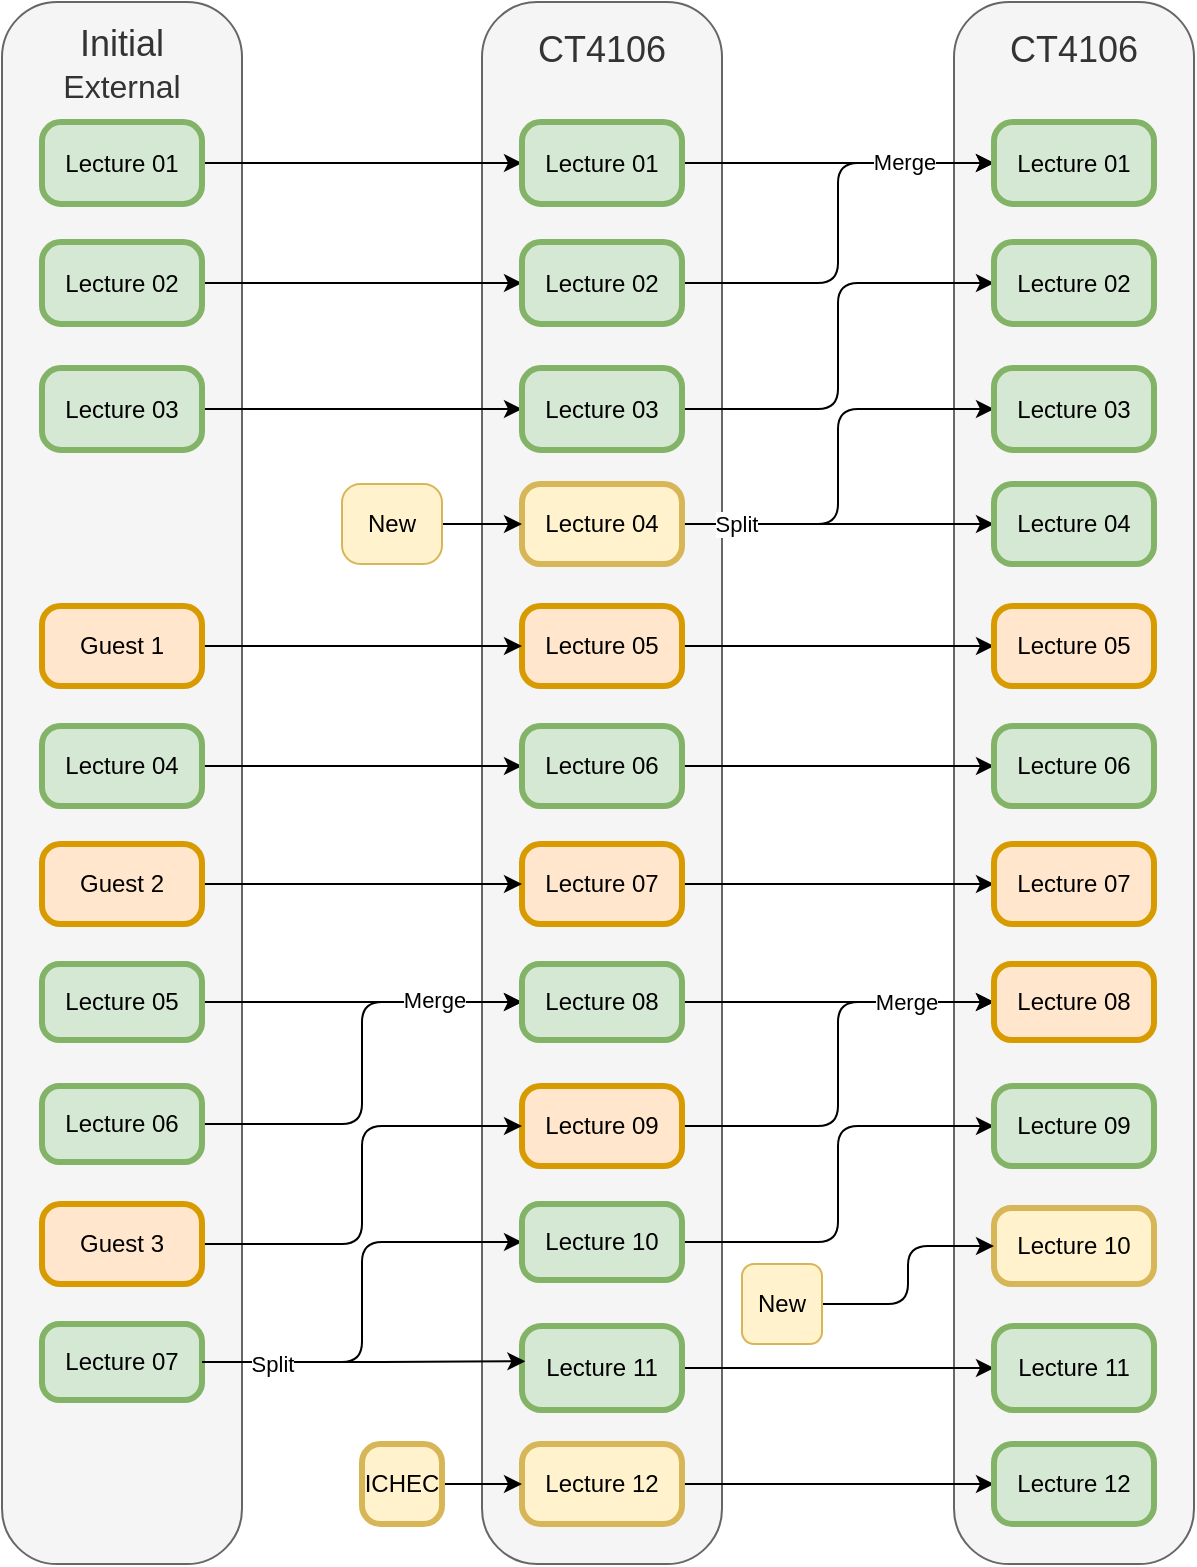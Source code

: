 <mxfile>
    <diagram id="_cpUwCddfi01fyE_V97n" name="Page-1">
        <mxGraphModel dx="1479" dy="1012" grid="1" gridSize="10" guides="1" tooltips="1" connect="1" arrows="1" fold="1" page="1" pageScale="1" pageWidth="1169" pageHeight="1654" math="0" shadow="0">
            <root>
                <mxCell id="0"/>
                <mxCell id="1" parent="0"/>
                <mxCell id="78" value="&lt;font style=&quot;font-size: 18px;&quot;&gt;CT4106&lt;/font&gt;&lt;div&gt;&lt;font style=&quot;font-size: 18px;&quot;&gt;&lt;br&gt;&lt;/font&gt;&lt;/div&gt;&lt;div&gt;&lt;font style=&quot;font-size: 18px;&quot;&gt;&lt;br&gt;&lt;/font&gt;&lt;/div&gt;&lt;div&gt;&lt;font style=&quot;font-size: 18px;&quot;&gt;&lt;br&gt;&lt;/font&gt;&lt;/div&gt;&lt;div&gt;&lt;font style=&quot;font-size: 18px;&quot;&gt;&lt;br&gt;&lt;/font&gt;&lt;/div&gt;&lt;div&gt;&lt;font style=&quot;font-size: 18px;&quot;&gt;&lt;br&gt;&lt;/font&gt;&lt;/div&gt;&lt;div&gt;&lt;font style=&quot;font-size: 18px;&quot;&gt;&lt;br&gt;&lt;/font&gt;&lt;/div&gt;&lt;div&gt;&lt;font style=&quot;font-size: 18px;&quot;&gt;&lt;br&gt;&lt;/font&gt;&lt;/div&gt;&lt;div&gt;&lt;font style=&quot;font-size: 18px;&quot;&gt;&lt;br&gt;&lt;/font&gt;&lt;/div&gt;&lt;div&gt;&lt;font style=&quot;font-size: 18px;&quot;&gt;&lt;br&gt;&lt;/font&gt;&lt;/div&gt;&lt;div&gt;&lt;font style=&quot;font-size: 18px;&quot;&gt;&lt;br&gt;&lt;/font&gt;&lt;/div&gt;&lt;div&gt;&lt;font style=&quot;font-size: 18px;&quot;&gt;&lt;br&gt;&lt;/font&gt;&lt;/div&gt;&lt;div&gt;&lt;font style=&quot;font-size: 18px;&quot;&gt;&lt;br&gt;&lt;/font&gt;&lt;/div&gt;&lt;div&gt;&lt;font style=&quot;font-size: 18px;&quot;&gt;&lt;br&gt;&lt;/font&gt;&lt;/div&gt;&lt;div&gt;&lt;font style=&quot;font-size: 18px;&quot;&gt;&lt;br&gt;&lt;/font&gt;&lt;/div&gt;&lt;div&gt;&lt;font style=&quot;font-size: 18px;&quot;&gt;&lt;br&gt;&lt;/font&gt;&lt;/div&gt;&lt;div&gt;&lt;font style=&quot;font-size: 18px;&quot;&gt;&lt;br&gt;&lt;/font&gt;&lt;/div&gt;&lt;div&gt;&lt;font style=&quot;font-size: 18px;&quot;&gt;&lt;br&gt;&lt;/font&gt;&lt;/div&gt;&lt;div&gt;&lt;font style=&quot;font-size: 18px;&quot;&gt;&lt;br&gt;&lt;/font&gt;&lt;/div&gt;&lt;div&gt;&lt;font style=&quot;font-size: 18px;&quot;&gt;&lt;br&gt;&lt;/font&gt;&lt;/div&gt;&lt;div&gt;&lt;font style=&quot;font-size: 18px;&quot;&gt;&lt;br&gt;&lt;/font&gt;&lt;/div&gt;&lt;div&gt;&lt;font style=&quot;font-size: 18px;&quot;&gt;&lt;br&gt;&lt;/font&gt;&lt;/div&gt;&lt;div&gt;&lt;font style=&quot;font-size: 18px;&quot;&gt;&lt;br&gt;&lt;/font&gt;&lt;/div&gt;&lt;div&gt;&lt;font style=&quot;font-size: 18px;&quot;&gt;&lt;br&gt;&lt;/font&gt;&lt;/div&gt;&lt;div&gt;&lt;font style=&quot;font-size: 18px;&quot;&gt;&lt;br&gt;&lt;/font&gt;&lt;/div&gt;&lt;div&gt;&lt;font style=&quot;font-size: 18px;&quot;&gt;&lt;br&gt;&lt;/font&gt;&lt;/div&gt;&lt;div&gt;&lt;font style=&quot;font-size: 18px;&quot;&gt;&lt;br&gt;&lt;/font&gt;&lt;/div&gt;&lt;div&gt;&lt;font style=&quot;font-size: 18px;&quot;&gt;&lt;br&gt;&lt;/font&gt;&lt;/div&gt;&lt;div&gt;&lt;font style=&quot;font-size: 18px;&quot;&gt;&lt;br&gt;&lt;/font&gt;&lt;/div&gt;&lt;div&gt;&lt;font style=&quot;font-size: 18px;&quot;&gt;&lt;br&gt;&lt;/font&gt;&lt;/div&gt;&lt;div&gt;&lt;font style=&quot;font-size: 18px;&quot;&gt;&lt;br&gt;&lt;/font&gt;&lt;/div&gt;&lt;div&gt;&lt;font style=&quot;font-size: 18px;&quot;&gt;&lt;br&gt;&lt;/font&gt;&lt;/div&gt;&lt;div&gt;&lt;font style=&quot;font-size: 18px;&quot;&gt;&lt;br&gt;&lt;/font&gt;&lt;/div&gt;&lt;div&gt;&lt;font style=&quot;font-size: 18px;&quot;&gt;&lt;br&gt;&lt;/font&gt;&lt;/div&gt;&lt;div&gt;&lt;font style=&quot;font-size: 18px;&quot;&gt;&lt;br&gt;&lt;/font&gt;&lt;/div&gt;" style="rounded=1;whiteSpace=wrap;html=1;strokeWidth=1;arcSize=23;fillStyle=auto;fillColor=#f5f5f5;fontColor=#333333;strokeColor=#666666;" vertex="1" parent="1">
                    <mxGeometry x="536" y="59" width="120" height="781" as="geometry"/>
                </mxCell>
                <mxCell id="57" value="&lt;font style=&quot;font-size: 18px;&quot;&gt;CT4106&lt;/font&gt;&lt;div&gt;&lt;font style=&quot;font-size: 18px;&quot;&gt;&lt;br&gt;&lt;/font&gt;&lt;/div&gt;&lt;div&gt;&lt;font style=&quot;font-size: 18px;&quot;&gt;&lt;br&gt;&lt;/font&gt;&lt;/div&gt;&lt;div&gt;&lt;font style=&quot;font-size: 18px;&quot;&gt;&lt;br&gt;&lt;/font&gt;&lt;/div&gt;&lt;div&gt;&lt;font style=&quot;font-size: 18px;&quot;&gt;&lt;br&gt;&lt;/font&gt;&lt;/div&gt;&lt;div&gt;&lt;font style=&quot;font-size: 18px;&quot;&gt;&lt;br&gt;&lt;/font&gt;&lt;/div&gt;&lt;div&gt;&lt;font style=&quot;font-size: 18px;&quot;&gt;&lt;br&gt;&lt;/font&gt;&lt;/div&gt;&lt;div&gt;&lt;font style=&quot;font-size: 18px;&quot;&gt;&lt;br&gt;&lt;/font&gt;&lt;/div&gt;&lt;div&gt;&lt;font style=&quot;font-size: 18px;&quot;&gt;&lt;br&gt;&lt;/font&gt;&lt;/div&gt;&lt;div&gt;&lt;font style=&quot;font-size: 18px;&quot;&gt;&lt;br&gt;&lt;/font&gt;&lt;/div&gt;&lt;div&gt;&lt;font style=&quot;font-size: 18px;&quot;&gt;&lt;br&gt;&lt;/font&gt;&lt;/div&gt;&lt;div&gt;&lt;font style=&quot;font-size: 18px;&quot;&gt;&lt;br&gt;&lt;/font&gt;&lt;/div&gt;&lt;div&gt;&lt;font style=&quot;font-size: 18px;&quot;&gt;&lt;br&gt;&lt;/font&gt;&lt;/div&gt;&lt;div&gt;&lt;font style=&quot;font-size: 18px;&quot;&gt;&lt;br&gt;&lt;/font&gt;&lt;/div&gt;&lt;div&gt;&lt;font style=&quot;font-size: 18px;&quot;&gt;&lt;br&gt;&lt;/font&gt;&lt;/div&gt;&lt;div&gt;&lt;font style=&quot;font-size: 18px;&quot;&gt;&lt;br&gt;&lt;/font&gt;&lt;/div&gt;&lt;div&gt;&lt;font style=&quot;font-size: 18px;&quot;&gt;&lt;br&gt;&lt;/font&gt;&lt;/div&gt;&lt;div&gt;&lt;font style=&quot;font-size: 18px;&quot;&gt;&lt;br&gt;&lt;/font&gt;&lt;/div&gt;&lt;div&gt;&lt;font style=&quot;font-size: 18px;&quot;&gt;&lt;br&gt;&lt;/font&gt;&lt;/div&gt;&lt;div&gt;&lt;font style=&quot;font-size: 18px;&quot;&gt;&lt;br&gt;&lt;/font&gt;&lt;/div&gt;&lt;div&gt;&lt;font style=&quot;font-size: 18px;&quot;&gt;&lt;br&gt;&lt;/font&gt;&lt;/div&gt;&lt;div&gt;&lt;font style=&quot;font-size: 18px;&quot;&gt;&lt;br&gt;&lt;/font&gt;&lt;/div&gt;&lt;div&gt;&lt;font style=&quot;font-size: 18px;&quot;&gt;&lt;br&gt;&lt;/font&gt;&lt;/div&gt;&lt;div&gt;&lt;font style=&quot;font-size: 18px;&quot;&gt;&lt;br&gt;&lt;/font&gt;&lt;/div&gt;&lt;div&gt;&lt;font style=&quot;font-size: 18px;&quot;&gt;&lt;br&gt;&lt;/font&gt;&lt;/div&gt;&lt;div&gt;&lt;font style=&quot;font-size: 18px;&quot;&gt;&lt;br&gt;&lt;/font&gt;&lt;/div&gt;&lt;div&gt;&lt;font style=&quot;font-size: 18px;&quot;&gt;&lt;br&gt;&lt;/font&gt;&lt;/div&gt;&lt;div&gt;&lt;font style=&quot;font-size: 18px;&quot;&gt;&lt;br&gt;&lt;/font&gt;&lt;/div&gt;&lt;div&gt;&lt;font style=&quot;font-size: 18px;&quot;&gt;&lt;br&gt;&lt;/font&gt;&lt;/div&gt;&lt;div&gt;&lt;font style=&quot;font-size: 18px;&quot;&gt;&lt;br&gt;&lt;/font&gt;&lt;/div&gt;&lt;div&gt;&lt;font style=&quot;font-size: 18px;&quot;&gt;&lt;br&gt;&lt;/font&gt;&lt;/div&gt;&lt;div&gt;&lt;font style=&quot;font-size: 18px;&quot;&gt;&lt;br&gt;&lt;/font&gt;&lt;/div&gt;&lt;div&gt;&lt;font style=&quot;font-size: 18px;&quot;&gt;&lt;br&gt;&lt;/font&gt;&lt;/div&gt;&lt;div&gt;&lt;font style=&quot;font-size: 18px;&quot;&gt;&lt;br&gt;&lt;/font&gt;&lt;/div&gt;&lt;div&gt;&lt;font style=&quot;font-size: 18px;&quot;&gt;&lt;br&gt;&lt;/font&gt;&lt;/div&gt;" style="rounded=1;whiteSpace=wrap;html=1;fillColor=#f5f5f5;strokeColor=#666666;strokeWidth=1;arcSize=23;fontColor=#333333;" vertex="1" parent="1">
                    <mxGeometry x="300" y="59" width="120" height="781" as="geometry"/>
                </mxCell>
                <mxCell id="9" value="&lt;font style=&quot;font-size: 18px;&quot;&gt;Initial&lt;/font&gt;&lt;div&gt;&lt;font size=&quot;3&quot;&gt;External&lt;/font&gt;&lt;/div&gt;&lt;div&gt;&lt;font size=&quot;3&quot;&gt;&lt;br&gt;&lt;/font&gt;&lt;/div&gt;&lt;div&gt;&lt;font size=&quot;3&quot;&gt;&lt;br&gt;&lt;/font&gt;&lt;/div&gt;&lt;div&gt;&lt;font size=&quot;3&quot;&gt;&lt;br&gt;&lt;/font&gt;&lt;/div&gt;&lt;div&gt;&lt;font size=&quot;3&quot;&gt;&lt;br&gt;&lt;/font&gt;&lt;/div&gt;&lt;div&gt;&lt;font size=&quot;3&quot;&gt;&lt;br&gt;&lt;/font&gt;&lt;/div&gt;&lt;div&gt;&lt;font size=&quot;3&quot;&gt;&lt;br&gt;&lt;/font&gt;&lt;/div&gt;&lt;div&gt;&lt;br&gt;&lt;/div&gt;&lt;div&gt;&lt;font size=&quot;3&quot;&gt;&lt;br&gt;&lt;/font&gt;&lt;/div&gt;&lt;div&gt;&lt;font size=&quot;3&quot;&gt;&lt;br&gt;&lt;/font&gt;&lt;/div&gt;&lt;div&gt;&lt;font size=&quot;3&quot;&gt;&lt;br&gt;&lt;/font&gt;&lt;/div&gt;&lt;div&gt;&lt;font size=&quot;3&quot;&gt;&lt;br&gt;&lt;/font&gt;&lt;/div&gt;&lt;div&gt;&lt;font size=&quot;3&quot;&gt;&lt;br&gt;&lt;/font&gt;&lt;/div&gt;&lt;div&gt;&lt;font size=&quot;3&quot;&gt;&lt;br&gt;&lt;/font&gt;&lt;/div&gt;&lt;div&gt;&lt;font size=&quot;3&quot;&gt;&lt;br&gt;&lt;/font&gt;&lt;/div&gt;&lt;div&gt;&lt;font size=&quot;3&quot;&gt;&lt;br&gt;&lt;/font&gt;&lt;/div&gt;&lt;div&gt;&lt;font size=&quot;3&quot;&gt;&lt;br&gt;&lt;/font&gt;&lt;/div&gt;&lt;div&gt;&lt;font size=&quot;3&quot;&gt;&lt;br&gt;&lt;/font&gt;&lt;/div&gt;&lt;div&gt;&lt;font size=&quot;3&quot;&gt;&lt;br&gt;&lt;/font&gt;&lt;/div&gt;&lt;div&gt;&lt;font size=&quot;3&quot;&gt;&lt;br&gt;&lt;/font&gt;&lt;/div&gt;&lt;div&gt;&lt;font size=&quot;3&quot;&gt;&lt;br&gt;&lt;/font&gt;&lt;/div&gt;&lt;div&gt;&lt;font size=&quot;3&quot;&gt;&lt;br&gt;&lt;/font&gt;&lt;/div&gt;&lt;div&gt;&lt;font size=&quot;3&quot;&gt;&lt;br&gt;&lt;/font&gt;&lt;/div&gt;&lt;div&gt;&lt;font size=&quot;3&quot;&gt;&lt;br&gt;&lt;/font&gt;&lt;/div&gt;&lt;div&gt;&lt;font size=&quot;3&quot;&gt;&lt;br&gt;&lt;/font&gt;&lt;/div&gt;&lt;div&gt;&lt;font size=&quot;3&quot;&gt;&lt;br&gt;&lt;/font&gt;&lt;/div&gt;&lt;div&gt;&lt;font size=&quot;3&quot;&gt;&lt;br&gt;&lt;/font&gt;&lt;/div&gt;&lt;div&gt;&lt;font size=&quot;3&quot;&gt;&lt;br&gt;&lt;/font&gt;&lt;/div&gt;&lt;div&gt;&lt;font size=&quot;3&quot;&gt;&lt;br&gt;&lt;/font&gt;&lt;/div&gt;&lt;div&gt;&lt;font size=&quot;3&quot;&gt;&lt;br&gt;&lt;/font&gt;&lt;/div&gt;&lt;div&gt;&lt;font size=&quot;3&quot;&gt;&lt;br&gt;&lt;/font&gt;&lt;/div&gt;&lt;div&gt;&lt;font size=&quot;3&quot;&gt;&lt;br&gt;&lt;/font&gt;&lt;/div&gt;&lt;div&gt;&lt;font size=&quot;3&quot;&gt;&lt;br&gt;&lt;/font&gt;&lt;/div&gt;&lt;div&gt;&lt;font size=&quot;3&quot;&gt;&lt;br&gt;&lt;/font&gt;&lt;/div&gt;&lt;div&gt;&lt;font size=&quot;3&quot;&gt;&lt;br&gt;&lt;/font&gt;&lt;/div&gt;&lt;div&gt;&lt;br&gt;&lt;/div&gt;&lt;div&gt;&lt;br&gt;&lt;/div&gt;&lt;div&gt;&lt;br&gt;&lt;/div&gt;&lt;div&gt;&lt;br&gt;&lt;/div&gt;&lt;div&gt;&lt;br&gt;&lt;/div&gt;" style="rounded=1;whiteSpace=wrap;html=1;fillColor=#f5f5f5;strokeColor=#666666;strokeWidth=1;arcSize=23;fontColor=#333333;" vertex="1" parent="1">
                    <mxGeometry x="60" y="59" width="120" height="781" as="geometry"/>
                </mxCell>
                <mxCell id="17" style="edgeStyle=none;html=1;" edge="1" parent="1" source="2" target="10">
                    <mxGeometry relative="1" as="geometry"/>
                </mxCell>
                <mxCell id="2" value="Lecture 01" style="rounded=1;whiteSpace=wrap;html=1;fillColor=#d5e8d4;strokeColor=#82b366;strokeWidth=3;arcSize=23;" vertex="1" parent="1">
                    <mxGeometry x="80" y="119" width="80" height="41" as="geometry"/>
                </mxCell>
                <mxCell id="18" style="edgeStyle=none;html=1;exitX=1;exitY=0.5;exitDx=0;exitDy=0;entryX=0;entryY=0.5;entryDx=0;entryDy=0;" edge="1" parent="1" source="3" target="11">
                    <mxGeometry relative="1" as="geometry"/>
                </mxCell>
                <mxCell id="3" value="Lecture 02" style="rounded=1;whiteSpace=wrap;html=1;fillColor=#d5e8d4;strokeColor=#82b366;strokeWidth=3;arcSize=23;" vertex="1" parent="1">
                    <mxGeometry x="80" y="179" width="80" height="41" as="geometry"/>
                </mxCell>
                <mxCell id="32" style="edgeStyle=orthogonalEdgeStyle;html=1;exitX=1;exitY=0.5;exitDx=0;exitDy=0;entryX=0;entryY=0.5;entryDx=0;entryDy=0;" edge="1" parent="1" source="4" target="29">
                    <mxGeometry relative="1" as="geometry"/>
                </mxCell>
                <mxCell id="4" value="Lecture 05" style="rounded=1;whiteSpace=wrap;html=1;fillColor=#d5e8d4;strokeColor=#82b366;strokeWidth=3;arcSize=23;" vertex="1" parent="1">
                    <mxGeometry x="80" y="540" width="80" height="38" as="geometry"/>
                </mxCell>
                <mxCell id="33" style="edgeStyle=orthogonalEdgeStyle;html=1;exitX=1;exitY=0.5;exitDx=0;exitDy=0;entryX=0;entryY=0.5;entryDx=0;entryDy=0;" edge="1" parent="1" source="5" target="29">
                    <mxGeometry relative="1" as="geometry"/>
                </mxCell>
                <mxCell id="34" value="Merge" style="edgeLabel;html=1;align=center;verticalAlign=middle;resizable=0;points=[];" vertex="1" connectable="0" parent="33">
                    <mxGeometry x="0.596" y="1" relative="1" as="geometry">
                        <mxPoint as="offset"/>
                    </mxGeometry>
                </mxCell>
                <mxCell id="5" value="Lecture 06" style="rounded=1;whiteSpace=wrap;html=1;fillColor=#d5e8d4;strokeColor=#82b366;strokeWidth=3;arcSize=23;" vertex="1" parent="1">
                    <mxGeometry x="80" y="601" width="80" height="38" as="geometry"/>
                </mxCell>
                <mxCell id="37" style="edgeStyle=orthogonalEdgeStyle;html=1;exitX=1;exitY=0.5;exitDx=0;exitDy=0;entryX=0;entryY=0.5;entryDx=0;entryDy=0;" edge="1" parent="1" source="6" target="28">
                    <mxGeometry relative="1" as="geometry"/>
                </mxCell>
                <mxCell id="6" value="Lecture 07" style="rounded=1;whiteSpace=wrap;html=1;fillColor=#d5e8d4;strokeColor=#82b366;strokeWidth=3;arcSize=23;" vertex="1" parent="1">
                    <mxGeometry x="80" y="720" width="80" height="38" as="geometry"/>
                </mxCell>
                <mxCell id="19" style="edgeStyle=none;html=1;exitX=1;exitY=0.5;exitDx=0;exitDy=0;entryX=0;entryY=0.5;entryDx=0;entryDy=0;" edge="1" parent="1" source="7" target="12">
                    <mxGeometry relative="1" as="geometry"/>
                </mxCell>
                <mxCell id="7" value="Lecture 03" style="rounded=1;whiteSpace=wrap;html=1;fillColor=#d5e8d4;strokeColor=#82b366;strokeWidth=3;arcSize=23;" vertex="1" parent="1">
                    <mxGeometry x="80" y="242" width="80" height="41" as="geometry"/>
                </mxCell>
                <mxCell id="24" style="edgeStyle=none;html=1;exitX=1;exitY=0.5;exitDx=0;exitDy=0;" edge="1" parent="1" source="8" target="15">
                    <mxGeometry relative="1" as="geometry"/>
                </mxCell>
                <mxCell id="8" value="Lecture 04" style="rounded=1;whiteSpace=wrap;html=1;fillColor=#d5e8d4;strokeColor=#82b366;strokeWidth=3;arcSize=23;" vertex="1" parent="1">
                    <mxGeometry x="80" y="421" width="80" height="40" as="geometry"/>
                </mxCell>
                <mxCell id="59" style="edgeStyle=orthogonalEdgeStyle;html=1;exitX=1;exitY=0.5;exitDx=0;exitDy=0;" edge="1" parent="1" source="10" target="45">
                    <mxGeometry relative="1" as="geometry"/>
                </mxCell>
                <mxCell id="10" value="Lecture 01" style="rounded=1;whiteSpace=wrap;html=1;fillColor=#d5e8d4;strokeColor=#82b366;strokeWidth=3;arcSize=23;" vertex="1" parent="1">
                    <mxGeometry x="320" y="119" width="80" height="41" as="geometry"/>
                </mxCell>
                <mxCell id="60" style="edgeStyle=orthogonalEdgeStyle;html=1;exitX=1;exitY=0.5;exitDx=0;exitDy=0;entryX=0;entryY=0.5;entryDx=0;entryDy=0;" edge="1" parent="1" source="11" target="45">
                    <mxGeometry relative="1" as="geometry"/>
                </mxCell>
                <mxCell id="61" value="Merge" style="edgeLabel;html=1;align=center;verticalAlign=middle;resizable=0;points=[];" vertex="1" connectable="0" parent="60">
                    <mxGeometry x="0.58" y="1" relative="1" as="geometry">
                        <mxPoint as="offset"/>
                    </mxGeometry>
                </mxCell>
                <mxCell id="11" value="Lecture 02" style="rounded=1;whiteSpace=wrap;html=1;fillColor=#d5e8d4;strokeColor=#82b366;strokeWidth=3;arcSize=23;" vertex="1" parent="1">
                    <mxGeometry x="320" y="179" width="80" height="41" as="geometry"/>
                </mxCell>
                <mxCell id="62" style="edgeStyle=orthogonalEdgeStyle;html=1;exitX=1;exitY=0.5;exitDx=0;exitDy=0;entryX=0;entryY=0.5;entryDx=0;entryDy=0;" edge="1" parent="1" source="12" target="46">
                    <mxGeometry relative="1" as="geometry"/>
                </mxCell>
                <mxCell id="12" value="Lecture 03" style="rounded=1;whiteSpace=wrap;html=1;fillColor=#d5e8d4;strokeColor=#82b366;strokeWidth=3;arcSize=23;" vertex="1" parent="1">
                    <mxGeometry x="320" y="242" width="80" height="41" as="geometry"/>
                </mxCell>
                <mxCell id="63" style="edgeStyle=orthogonalEdgeStyle;html=1;exitX=1;exitY=0.5;exitDx=0;exitDy=0;entryX=0;entryY=0.5;entryDx=0;entryDy=0;" edge="1" parent="1" source="13" target="47">
                    <mxGeometry relative="1" as="geometry"/>
                </mxCell>
                <mxCell id="64" style="edgeStyle=orthogonalEdgeStyle;html=1;exitX=1;exitY=0.5;exitDx=0;exitDy=0;entryX=0;entryY=0.5;entryDx=0;entryDy=0;" edge="1" parent="1" source="13" target="48">
                    <mxGeometry relative="1" as="geometry"/>
                </mxCell>
                <mxCell id="65" value="Split" style="edgeLabel;html=1;align=center;verticalAlign=middle;resizable=0;points=[];" vertex="1" connectable="0" parent="64">
                    <mxGeometry x="-0.731" y="1" relative="1" as="geometry">
                        <mxPoint x="6" y="1" as="offset"/>
                    </mxGeometry>
                </mxCell>
                <mxCell id="13" value="Lecture 04" style="rounded=1;whiteSpace=wrap;html=1;fillColor=#fff2cc;strokeColor=#d6b656;strokeWidth=3;arcSize=23;" vertex="1" parent="1">
                    <mxGeometry x="320" y="300" width="80" height="40" as="geometry"/>
                </mxCell>
                <mxCell id="66" style="edgeStyle=orthogonalEdgeStyle;html=1;exitX=1;exitY=0.5;exitDx=0;exitDy=0;entryX=0;entryY=0.5;entryDx=0;entryDy=0;" edge="1" parent="1" source="14" target="49">
                    <mxGeometry relative="1" as="geometry"/>
                </mxCell>
                <mxCell id="14" value="Lecture 05" style="rounded=1;whiteSpace=wrap;html=1;fillColor=#ffe6cc;strokeColor=#d79b00;strokeWidth=3;arcSize=23;" vertex="1" parent="1">
                    <mxGeometry x="320" y="361" width="80" height="40" as="geometry"/>
                </mxCell>
                <mxCell id="67" style="edgeStyle=orthogonalEdgeStyle;html=1;exitX=1;exitY=0.5;exitDx=0;exitDy=0;entryX=0;entryY=0.5;entryDx=0;entryDy=0;" edge="1" parent="1" source="15" target="50">
                    <mxGeometry relative="1" as="geometry"/>
                </mxCell>
                <mxCell id="15" value="Lecture 06" style="rounded=1;whiteSpace=wrap;html=1;fillColor=#d5e8d4;strokeColor=#82b366;strokeWidth=3;arcSize=23;" vertex="1" parent="1">
                    <mxGeometry x="320" y="421" width="80" height="40" as="geometry"/>
                </mxCell>
                <mxCell id="68" style="edgeStyle=orthogonalEdgeStyle;html=1;exitX=1;exitY=0.5;exitDx=0;exitDy=0;" edge="1" parent="1" source="16" target="51">
                    <mxGeometry relative="1" as="geometry"/>
                </mxCell>
                <mxCell id="16" value="Lecture 07" style="rounded=1;whiteSpace=wrap;html=1;fillColor=#ffe6cc;strokeColor=#d79b00;strokeWidth=3;arcSize=23;" vertex="1" parent="1">
                    <mxGeometry x="320" y="480" width="80" height="40" as="geometry"/>
                </mxCell>
                <mxCell id="21" style="edgeStyle=none;html=1;exitX=1;exitY=0.5;exitDx=0;exitDy=0;entryX=0;entryY=0.5;entryDx=0;entryDy=0;" edge="1" parent="1" source="20" target="13">
                    <mxGeometry relative="1" as="geometry"/>
                </mxCell>
                <mxCell id="20" value="New" style="rounded=1;whiteSpace=wrap;html=1;fillColor=#fff2cc;strokeColor=#d6b656;strokeWidth=1;arcSize=23;" vertex="1" parent="1">
                    <mxGeometry x="230" y="300" width="50" height="40" as="geometry"/>
                </mxCell>
                <mxCell id="23" style="edgeStyle=none;html=1;exitX=1;exitY=0.5;exitDx=0;exitDy=0;" edge="1" parent="1" source="22" target="14">
                    <mxGeometry relative="1" as="geometry"/>
                </mxCell>
                <mxCell id="22" value="Guest 1" style="rounded=1;whiteSpace=wrap;html=1;fillColor=#ffe6cc;strokeColor=#d79b00;strokeWidth=3;arcSize=23;" vertex="1" parent="1">
                    <mxGeometry x="80" y="361" width="80" height="40" as="geometry"/>
                </mxCell>
                <mxCell id="26" style="edgeStyle=none;html=1;exitX=1;exitY=0.5;exitDx=0;exitDy=0;" edge="1" parent="1" source="25" target="16">
                    <mxGeometry relative="1" as="geometry"/>
                </mxCell>
                <mxCell id="25" value="Guest 2" style="rounded=1;whiteSpace=wrap;html=1;fillColor=#ffe6cc;strokeColor=#d79b00;strokeWidth=3;arcSize=23;" vertex="1" parent="1">
                    <mxGeometry x="80" y="480" width="80" height="40" as="geometry"/>
                </mxCell>
                <mxCell id="74" style="edgeStyle=orthogonalEdgeStyle;html=1;exitX=1;exitY=0.5;exitDx=0;exitDy=0;entryX=0;entryY=0.5;entryDx=0;entryDy=0;" edge="1" parent="1" source="27" target="52">
                    <mxGeometry relative="1" as="geometry"/>
                </mxCell>
                <mxCell id="27" value="Lecture 12" style="rounded=1;whiteSpace=wrap;html=1;fillColor=#fff2cc;strokeColor=#d6b656;strokeWidth=3;arcSize=23;" vertex="1" parent="1">
                    <mxGeometry x="320" y="780" width="80" height="40" as="geometry"/>
                </mxCell>
                <mxCell id="72" style="edgeStyle=orthogonalEdgeStyle;html=1;exitX=1;exitY=0.5;exitDx=0;exitDy=0;entryX=0;entryY=0.5;entryDx=0;entryDy=0;" edge="1" parent="1" source="28" target="56">
                    <mxGeometry relative="1" as="geometry"/>
                </mxCell>
                <mxCell id="28" value="Lecture 10" style="rounded=1;whiteSpace=wrap;html=1;fillColor=#d5e8d4;strokeColor=#82b366;strokeWidth=3;arcSize=23;" vertex="1" parent="1">
                    <mxGeometry x="320" y="660" width="80" height="38" as="geometry"/>
                </mxCell>
                <mxCell id="69" style="edgeStyle=orthogonalEdgeStyle;html=1;exitX=1;exitY=0.5;exitDx=0;exitDy=0;entryX=0;entryY=0.5;entryDx=0;entryDy=0;" edge="1" parent="1" source="29" target="54">
                    <mxGeometry relative="1" as="geometry"/>
                </mxCell>
                <mxCell id="29" value="Lecture 08" style="rounded=1;whiteSpace=wrap;html=1;fillColor=#d5e8d4;strokeColor=#82b366;strokeWidth=3;arcSize=23;" vertex="1" parent="1">
                    <mxGeometry x="320" y="540" width="80" height="38" as="geometry"/>
                </mxCell>
                <mxCell id="73" style="edgeStyle=orthogonalEdgeStyle;html=1;exitX=1;exitY=0.5;exitDx=0;exitDy=0;entryX=0;entryY=0.5;entryDx=0;entryDy=0;" edge="1" parent="1" source="30" target="55">
                    <mxGeometry relative="1" as="geometry">
                        <mxPoint x="480" y="890" as="targetPoint"/>
                    </mxGeometry>
                </mxCell>
                <mxCell id="30" value="Lecture 11" style="rounded=1;whiteSpace=wrap;html=1;fillColor=#d5e8d4;strokeColor=#82b366;strokeWidth=3;arcSize=23;" vertex="1" parent="1">
                    <mxGeometry x="320" y="721" width="80" height="42" as="geometry"/>
                </mxCell>
                <mxCell id="70" style="edgeStyle=orthogonalEdgeStyle;html=1;exitX=1;exitY=0.5;exitDx=0;exitDy=0;entryX=0;entryY=0.5;entryDx=0;entryDy=0;" edge="1" parent="1" source="31" target="54">
                    <mxGeometry relative="1" as="geometry"/>
                </mxCell>
                <mxCell id="71" value="Merge" style="edgeLabel;html=1;align=center;verticalAlign=middle;resizable=0;points=[];" vertex="1" connectable="0" parent="70">
                    <mxGeometry x="0.767" relative="1" as="geometry">
                        <mxPoint x="-19" as="offset"/>
                    </mxGeometry>
                </mxCell>
                <mxCell id="31" value="Lecture 09" style="rounded=1;whiteSpace=wrap;html=1;fillColor=#ffe6cc;strokeColor=#d79b00;strokeWidth=3;arcSize=23;" vertex="1" parent="1">
                    <mxGeometry x="320" y="601" width="80" height="40" as="geometry"/>
                </mxCell>
                <mxCell id="36" style="edgeStyle=orthogonalEdgeStyle;html=1;exitX=1;exitY=0.5;exitDx=0;exitDy=0;entryX=0;entryY=0.5;entryDx=0;entryDy=0;" edge="1" parent="1" source="35" target="31">
                    <mxGeometry relative="1" as="geometry"/>
                </mxCell>
                <mxCell id="35" value="Guest 3" style="rounded=1;whiteSpace=wrap;html=1;fillColor=#ffe6cc;strokeColor=#d79b00;strokeWidth=3;arcSize=23;" vertex="1" parent="1">
                    <mxGeometry x="80" y="660" width="80" height="40" as="geometry"/>
                </mxCell>
                <mxCell id="38" style="edgeStyle=orthogonalEdgeStyle;html=1;exitX=1;exitY=0.5;exitDx=0;exitDy=0;entryX=0.021;entryY=0.42;entryDx=0;entryDy=0;entryPerimeter=0;" edge="1" parent="1" source="6" target="30">
                    <mxGeometry relative="1" as="geometry"/>
                </mxCell>
                <mxCell id="39" value="Split" style="edgeLabel;html=1;align=center;verticalAlign=middle;resizable=0;points=[];" vertex="1" connectable="0" parent="38">
                    <mxGeometry x="-0.772" y="-2" relative="1" as="geometry">
                        <mxPoint x="16" y="-1" as="offset"/>
                    </mxGeometry>
                </mxCell>
                <mxCell id="41" style="edgeStyle=none;html=1;exitX=1;exitY=0.5;exitDx=0;exitDy=0;entryX=0;entryY=0.5;entryDx=0;entryDy=0;" edge="1" parent="1" source="40" target="27">
                    <mxGeometry relative="1" as="geometry"/>
                </mxCell>
                <mxCell id="40" value="ICHEC" style="rounded=1;whiteSpace=wrap;html=1;fillColor=#fff2cc;strokeColor=#d6b656;strokeWidth=3;arcSize=23;" vertex="1" parent="1">
                    <mxGeometry x="240" y="780" width="40" height="40" as="geometry"/>
                </mxCell>
                <mxCell id="45" value="Lecture 01" style="rounded=1;whiteSpace=wrap;html=1;fillColor=#d5e8d4;strokeColor=#82b366;strokeWidth=3;arcSize=23;" vertex="1" parent="1">
                    <mxGeometry x="556" y="119" width="80" height="41" as="geometry"/>
                </mxCell>
                <mxCell id="46" value="Lecture 02" style="rounded=1;whiteSpace=wrap;html=1;fillColor=#d5e8d4;strokeColor=#82b366;strokeWidth=3;arcSize=23;" vertex="1" parent="1">
                    <mxGeometry x="556" y="179" width="80" height="41" as="geometry"/>
                </mxCell>
                <mxCell id="47" value="Lecture 03" style="rounded=1;whiteSpace=wrap;html=1;fillColor=#d5e8d4;strokeColor=#82b366;strokeWidth=3;arcSize=23;" vertex="1" parent="1">
                    <mxGeometry x="556" y="242" width="80" height="41" as="geometry"/>
                </mxCell>
                <mxCell id="48" value="Lecture 04" style="rounded=1;whiteSpace=wrap;html=1;fillColor=#d5e8d4;strokeColor=#82b366;strokeWidth=3;arcSize=23;" vertex="1" parent="1">
                    <mxGeometry x="556" y="300" width="80" height="40" as="geometry"/>
                </mxCell>
                <mxCell id="49" value="Lecture 05" style="rounded=1;whiteSpace=wrap;html=1;fillColor=#ffe6cc;strokeColor=#d79b00;strokeWidth=3;arcSize=23;" vertex="1" parent="1">
                    <mxGeometry x="556" y="361" width="80" height="40" as="geometry"/>
                </mxCell>
                <mxCell id="50" value="Lecture 06" style="rounded=1;whiteSpace=wrap;html=1;fillColor=#d5e8d4;strokeColor=#82b366;strokeWidth=3;arcSize=23;" vertex="1" parent="1">
                    <mxGeometry x="556" y="421" width="80" height="40" as="geometry"/>
                </mxCell>
                <mxCell id="51" value="Lecture 07" style="rounded=1;whiteSpace=wrap;html=1;fillColor=#ffe6cc;strokeColor=#d79b00;strokeWidth=3;arcSize=23;" vertex="1" parent="1">
                    <mxGeometry x="556" y="480" width="80" height="40" as="geometry"/>
                </mxCell>
                <mxCell id="52" value="Lecture 12" style="rounded=1;whiteSpace=wrap;html=1;fillColor=#d5e8d4;strokeColor=#82b366;strokeWidth=3;arcSize=23;" vertex="1" parent="1">
                    <mxGeometry x="556" y="780" width="80" height="40" as="geometry"/>
                </mxCell>
                <mxCell id="53" value="Lecture 10" style="rounded=1;whiteSpace=wrap;html=1;fillColor=#fff2cc;strokeColor=#d6b656;strokeWidth=3;arcSize=23;" vertex="1" parent="1">
                    <mxGeometry x="556" y="662" width="80" height="38" as="geometry"/>
                </mxCell>
                <mxCell id="54" value="Lecture 08" style="rounded=1;whiteSpace=wrap;html=1;fillColor=#ffe6cc;strokeColor=#d79b00;strokeWidth=3;arcSize=23;" vertex="1" parent="1">
                    <mxGeometry x="556" y="540" width="80" height="38" as="geometry"/>
                </mxCell>
                <mxCell id="55" value="Lecture 11" style="rounded=1;whiteSpace=wrap;html=1;fillColor=#d5e8d4;strokeColor=#82b366;strokeWidth=3;arcSize=23;" vertex="1" parent="1">
                    <mxGeometry x="556" y="721" width="80" height="42" as="geometry"/>
                </mxCell>
                <mxCell id="56" value="Lecture 09" style="rounded=1;whiteSpace=wrap;html=1;fillColor=#d5e8d4;strokeColor=#82b366;strokeWidth=3;arcSize=23;" vertex="1" parent="1">
                    <mxGeometry x="556" y="601" width="80" height="40" as="geometry"/>
                </mxCell>
                <mxCell id="76" style="edgeStyle=orthogonalEdgeStyle;html=1;exitX=1;exitY=0.5;exitDx=0;exitDy=0;entryX=0;entryY=0.5;entryDx=0;entryDy=0;" edge="1" parent="1" source="75" target="53">
                    <mxGeometry relative="1" as="geometry"/>
                </mxCell>
                <mxCell id="75" value="New" style="rounded=1;whiteSpace=wrap;html=1;fillColor=#fff2cc;strokeColor=#d6b656;glass=0;shadow=0;" vertex="1" parent="1">
                    <mxGeometry x="430" y="690" width="40" height="40" as="geometry"/>
                </mxCell>
            </root>
        </mxGraphModel>
    </diagram>
</mxfile>